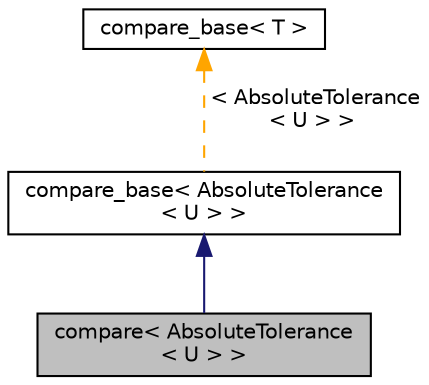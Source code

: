 digraph "compare&lt; AbsoluteTolerance&lt; U &gt; &gt;"
{
 // LATEX_PDF_SIZE
  edge [fontname="Helvetica",fontsize="10",labelfontname="Helvetica",labelfontsize="10"];
  node [fontname="Helvetica",fontsize="10",shape=record];
  Node1 [label="compare\< AbsoluteTolerance\l\< U \> \>",height=0.2,width=0.4,color="black", fillcolor="grey75", style="filled", fontcolor="black",tooltip="Compare values with an absolute tolerance."];
  Node2 -> Node1 [dir="back",color="midnightblue",fontsize="10",style="solid",fontname="Helvetica"];
  Node2 [label="compare_base\< AbsoluteTolerance\l\< U \> \>",height=0.2,width=0.4,color="black", fillcolor="white", style="filled",URL="$structarm__compute_1_1test_1_1validation_1_1compare__base.xhtml",tooltip=" "];
  Node3 -> Node2 [dir="back",color="orange",fontsize="10",style="dashed",label=" \< AbsoluteTolerance\l\< U \> \>" ,fontname="Helvetica"];
  Node3 [label="compare_base\< T \>",height=0.2,width=0.4,color="black", fillcolor="white", style="filled",URL="$structarm__compute_1_1test_1_1validation_1_1compare__base.xhtml",tooltip=" "];
}
